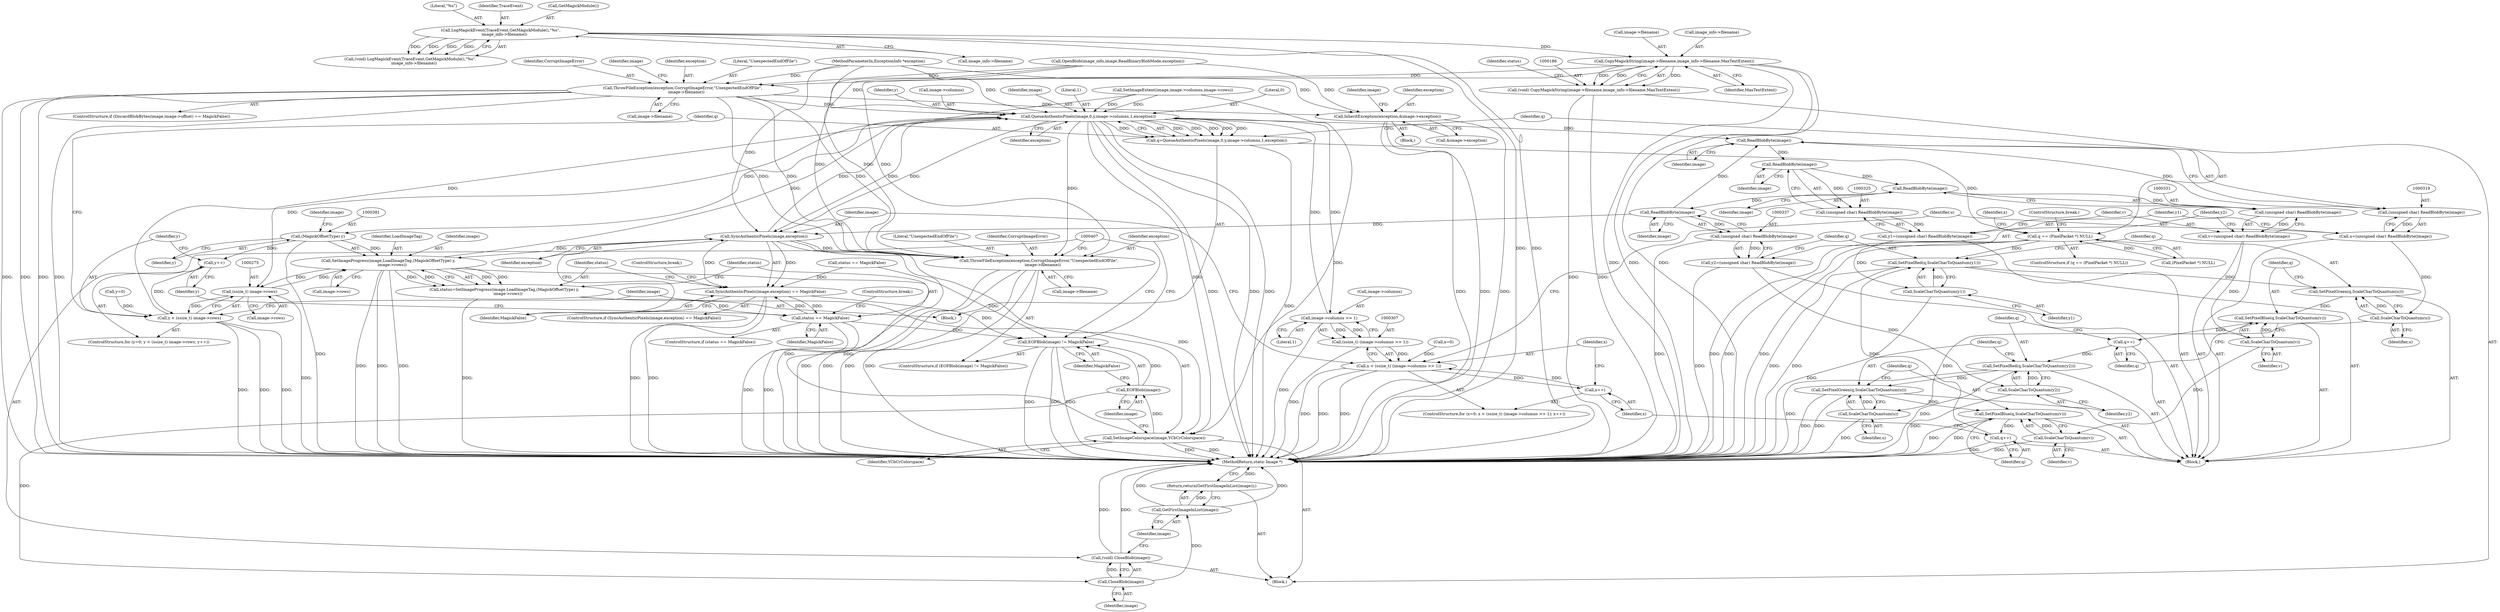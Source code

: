 digraph "0_ImageMagick_f6e9d0d9955e85bdd7540b251cd50d598dacc5e6_68@pointer" {
"1000187" [label="(Call,CopyMagickString(image->filename,image_info->filename,MaxTextExtent))"];
"1000135" [label="(Call,LogMagickEvent(TraceEvent,GetMagickModule(),\"%s\",\n      image_info->filename))"];
"1000185" [label="(Call,(void) CopyMagickString(image->filename,image_info->filename,MaxTextExtent))"];
"1000218" [label="(Call,ThrowFileException(exception,CorruptImageError,\"UnexpectedEndOfFile\",\n      image->filename))"];
"1000259" [label="(Call,InheritException(exception,&image->exception))"];
"1000284" [label="(Call,QueueAuthenticPixels(image,0,y,image->columns,1,exception))"];
"1000282" [label="(Call,q=QueueAuthenticPixels(image,0,y,image->columns,1,exception))"];
"1000294" [label="(Call,q == (PixelPacket *) NULL)"];
"1000340" [label="(Call,SetPixelRed(q,ScaleCharToQuantum(y1)))"];
"1000344" [label="(Call,SetPixelGreen(q,ScaleCharToQuantum(u)))"];
"1000348" [label="(Call,SetPixelBlue(q,ScaleCharToQuantum(v)))"];
"1000352" [label="(Call,q++)"];
"1000354" [label="(Call,SetPixelRed(q,ScaleCharToQuantum(y2)))"];
"1000358" [label="(Call,SetPixelGreen(q,ScaleCharToQuantum(u)))"];
"1000362" [label="(Call,SetPixelBlue(q,ScaleCharToQuantum(v)))"];
"1000366" [label="(Call,q++)"];
"1000308" [label="(Call,image->columns >> 1)"];
"1000306" [label="(Call,(ssize_t) (image->columns >> 1))"];
"1000304" [label="(Call,x < (ssize_t) (image->columns >> 1))"];
"1000313" [label="(Call,x++)"];
"1000320" [label="(Call,ReadBlobByte(image))"];
"1000318" [label="(Call,(unsigned char) ReadBlobByte(image))"];
"1000316" [label="(Call,u=(unsigned char) ReadBlobByte(image))"];
"1000346" [label="(Call,ScaleCharToQuantum(u))"];
"1000360" [label="(Call,ScaleCharToQuantum(u))"];
"1000326" [label="(Call,ReadBlobByte(image))"];
"1000324" [label="(Call,(unsigned char) ReadBlobByte(image))"];
"1000322" [label="(Call,y1=(unsigned char) ReadBlobByte(image))"];
"1000342" [label="(Call,ScaleCharToQuantum(y1))"];
"1000332" [label="(Call,ReadBlobByte(image))"];
"1000330" [label="(Call,(unsigned char) ReadBlobByte(image))"];
"1000328" [label="(Call,v=(unsigned char) ReadBlobByte(image))"];
"1000350" [label="(Call,ScaleCharToQuantum(v))"];
"1000364" [label="(Call,ScaleCharToQuantum(v))"];
"1000338" [label="(Call,ReadBlobByte(image))"];
"1000336" [label="(Call,(unsigned char) ReadBlobByte(image))"];
"1000334" [label="(Call,y2=(unsigned char) ReadBlobByte(image))"];
"1000356" [label="(Call,ScaleCharToQuantum(y2))"];
"1000370" [label="(Call,SyncAuthenticPixels(image,exception))"];
"1000369" [label="(Call,SyncAuthenticPixels(image,exception) == MagickFalse)"];
"1000387" [label="(Call,status == MagickFalse)"];
"1000395" [label="(Call,EOFBlob(image) != MagickFalse)"];
"1000377" [label="(Call,SetImageProgress(image,LoadImageTag,(MagickOffsetType) y,\n      image->rows))"];
"1000274" [label="(Call,(ssize_t) image->rows)"];
"1000272" [label="(Call,y < (ssize_t) image->rows)"];
"1000375" [label="(Call,status=SetImageProgress(image,LoadImageTag,(MagickOffsetType) y,\n      image->rows))"];
"1000391" [label="(Call,SetImageColorspace(image,YCbCrColorspace))"];
"1000396" [label="(Call,EOFBlob(image))"];
"1000408" [label="(Call,CloseBlob(image))"];
"1000406" [label="(Call,(void) CloseBlob(image))"];
"1000411" [label="(Call,GetFirstImageInList(image))"];
"1000410" [label="(Return,return(GetFirstImageInList(image));)"];
"1000399" [label="(Call,ThrowFileException(exception,CorruptImageError,\"UnexpectedEndOfFile\",\n      image->filename))"];
"1000380" [label="(Call,(MagickOffsetType) y)"];
"1000279" [label="(Call,y++)"];
"1000135" [label="(Call,LogMagickEvent(TraceEvent,GetMagickModule(),\"%s\",\n      image_info->filename))"];
"1000219" [label="(Identifier,exception)"];
"1000274" [label="(Call,(ssize_t) image->rows)"];
"1000357" [label="(Identifier,y2)"];
"1000272" [label="(Call,y < (ssize_t) image->rows)"];
"1000191" [label="(Call,image_info->filename)"];
"1000371" [label="(Identifier,image)"];
"1000393" [label="(Identifier,YCbCrColorspace)"];
"1000392" [label="(Identifier,image)"];
"1000378" [label="(Identifier,image)"];
"1000384" [label="(Identifier,image)"];
"1000320" [label="(Call,ReadBlobByte(image))"];
"1000280" [label="(Identifier,y)"];
"1000360" [label="(Call,ScaleCharToQuantum(u))"];
"1000406" [label="(Call,(void) CloseBlob(image))"];
"1000394" [label="(ControlStructure,if (EOFBlob(image) != MagickFalse))"];
"1000291" [label="(Literal,1)"];
"1000292" [label="(Identifier,exception)"];
"1000377" [label="(Call,SetImageProgress(image,LoadImageTag,(MagickOffsetType) y,\n      image->rows))"];
"1000281" [label="(Block,)"];
"1000345" [label="(Identifier,q)"];
"1000196" [label="(Identifier,status)"];
"1000391" [label="(Call,SetImageColorspace(image,YCbCrColorspace))"];
"1000304" [label="(Call,x < (ssize_t) (image->columns >> 1))"];
"1000390" [label="(ControlStructure,break;)"];
"1000396" [label="(Call,EOFBlob(image))"];
"1000282" [label="(Call,q=QueueAuthenticPixels(image,0,y,image->columns,1,exception))"];
"1000312" [label="(Literal,1)"];
"1000398" [label="(Identifier,MagickFalse)"];
"1000410" [label="(Return,return(GetFirstImageInList(image));)"];
"1000366" [label="(Call,q++)"];
"1000222" [label="(Call,image->filename)"];
"1000344" [label="(Call,SetPixelGreen(q,ScaleCharToQuantum(u)))"];
"1000349" [label="(Identifier,q)"];
"1000369" [label="(Call,SyncAuthenticPixels(image,exception) == MagickFalse)"];
"1000327" [label="(Identifier,image)"];
"1000356" [label="(Call,ScaleCharToQuantum(y2))"];
"1000380" [label="(Call,(MagickOffsetType) y)"];
"1000306" [label="(Call,(ssize_t) (image->columns >> 1))"];
"1000361" [label="(Identifier,u)"];
"1000293" [label="(ControlStructure,if (q == (PixelPacket *) NULL))"];
"1000185" [label="(Call,(void) CopyMagickString(image->filename,image_info->filename,MaxTextExtent))"];
"1000300" [label="(ControlStructure,for (x=0; x < (ssize_t) (image->columns >> 1); x++))"];
"1000374" [label="(ControlStructure,break;)"];
"1000382" [label="(Identifier,y)"];
"1000104" [label="(MethodParameterIn,ExceptionInfo *exception)"];
"1000340" [label="(Call,SetPixelRed(q,ScaleCharToQuantum(y1)))"];
"1000288" [label="(Call,image->columns)"];
"1000373" [label="(Identifier,MagickFalse)"];
"1000261" [label="(Call,&image->exception)"];
"1000294" [label="(Call,q == (PixelPacket *) NULL)"];
"1000328" [label="(Call,v=(unsigned char) ReadBlobByte(image))"];
"1000376" [label="(Identifier,status)"];
"1000286" [label="(Literal,0)"];
"1000339" [label="(Identifier,image)"];
"1000309" [label="(Call,image->columns)"];
"1000283" [label="(Identifier,q)"];
"1000367" [label="(Identifier,q)"];
"1000299" [label="(ControlStructure,break;)"];
"1000364" [label="(Call,ScaleCharToQuantum(v))"];
"1000329" [label="(Identifier,v)"];
"1000318" [label="(Call,(unsigned char) ReadBlobByte(image))"];
"1000412" [label="(Identifier,image)"];
"1000363" [label="(Identifier,q)"];
"1000323" [label="(Identifier,y1)"];
"1000260" [label="(Identifier,exception)"];
"1000350" [label="(Call,ScaleCharToQuantum(v))"];
"1000411" [label="(Call,GetFirstImageInList(image))"];
"1000359" [label="(Identifier,q)"];
"1000346" [label="(Call,ScaleCharToQuantum(u))"];
"1000399" [label="(Call,ThrowFileException(exception,CorruptImageError,\"UnexpectedEndOfFile\",\n      image->filename))"];
"1000284" [label="(Call,QueueAuthenticPixels(image,0,y,image->columns,1,exception))"];
"1000343" [label="(Identifier,y1)"];
"1000375" [label="(Call,status=SetImageProgress(image,LoadImageTag,(MagickOffsetType) y,\n      image->rows))"];
"1000313" [label="(Call,x++)"];
"1000287" [label="(Identifier,y)"];
"1000259" [label="(Call,InheritException(exception,&image->exception))"];
"1000139" [label="(Call,image_info->filename)"];
"1000221" [label="(Literal,\"UnexpectedEndOfFile\")"];
"1000332" [label="(Call,ReadBlobByte(image))"];
"1000267" [label="(Identifier,image)"];
"1000333" [label="(Identifier,image)"];
"1000342" [label="(Call,ScaleCharToQuantum(y1))"];
"1000387" [label="(Call,status == MagickFalse)"];
"1000268" [label="(ControlStructure,for (y=0; y < (ssize_t) image->rows; y++))"];
"1000354" [label="(Call,SetPixelRed(q,ScaleCharToQuantum(y2)))"];
"1000324" [label="(Call,(unsigned char) ReadBlobByte(image))"];
"1000403" [label="(Call,image->filename)"];
"1000401" [label="(Identifier,CorruptImageError)"];
"1000138" [label="(Literal,\"%s\")"];
"1000295" [label="(Identifier,q)"];
"1000370" [label="(Call,SyncAuthenticPixels(image,exception))"];
"1000352" [label="(Call,q++)"];
"1000302" [label="(Identifier,x)"];
"1000187" [label="(Call,CopyMagickString(image->filename,image_info->filename,MaxTextExtent))"];
"1000413" [label="(MethodReturn,static Image *)"];
"1000315" [label="(Block,)"];
"1000279" [label="(Call,y++)"];
"1000317" [label="(Identifier,u)"];
"1000395" [label="(Call,EOFBlob(image) != MagickFalse)"];
"1000136" [label="(Identifier,TraceEvent)"];
"1000296" [label="(Call,(PixelPacket *) NULL)"];
"1000188" [label="(Call,image->filename)"];
"1000358" [label="(Call,SetPixelGreen(q,ScaleCharToQuantum(u)))"];
"1000314" [label="(Identifier,x)"];
"1000338" [label="(Call,ReadBlobByte(image))"];
"1000330" [label="(Call,(unsigned char) ReadBlobByte(image))"];
"1000348" [label="(Call,SetPixelBlue(q,ScaleCharToQuantum(v)))"];
"1000322" [label="(Call,y1=(unsigned char) ReadBlobByte(image))"];
"1000220" [label="(Identifier,CorruptImageError)"];
"1000218" [label="(Call,ThrowFileException(exception,CorruptImageError,\"UnexpectedEndOfFile\",\n      image->filename))"];
"1000409" [label="(Identifier,image)"];
"1000137" [label="(Call,GetMagickModule())"];
"1000351" [label="(Identifier,v)"];
"1000388" [label="(Identifier,status)"];
"1000246" [label="(Call,SetImageExtent(image,image->columns,image->rows))"];
"1000197" [label="(Call,OpenBlob(image_info,image,ReadBinaryBlobMode,exception))"];
"1000269" [label="(Call,y=0)"];
"1000273" [label="(Identifier,y)"];
"1000397" [label="(Identifier,image)"];
"1000326" [label="(Call,ReadBlobByte(image))"];
"1000386" [label="(ControlStructure,if (status == MagickFalse))"];
"1000365" [label="(Identifier,v)"];
"1000194" [label="(Identifier,MaxTextExtent)"];
"1000402" [label="(Literal,\"UnexpectedEndOfFile\")"];
"1000334" [label="(Call,y2=(unsigned char) ReadBlobByte(image))"];
"1000383" [label="(Call,image->rows)"];
"1000210" [label="(ControlStructure,if (DiscardBlobBytes(image,image->offset) == MagickFalse))"];
"1000258" [label="(Block,)"];
"1000133" [label="(Call,(void) LogMagickEvent(TraceEvent,GetMagickModule(),\"%s\",\n      image_info->filename))"];
"1000389" [label="(Identifier,MagickFalse)"];
"1000408" [label="(Call,CloseBlob(image))"];
"1000305" [label="(Identifier,x)"];
"1000372" [label="(Identifier,exception)"];
"1000341" [label="(Identifier,q)"];
"1000301" [label="(Call,x=0)"];
"1000227" [label="(Identifier,image)"];
"1000308" [label="(Call,image->columns >> 1)"];
"1000347" [label="(Identifier,u)"];
"1000355" [label="(Identifier,q)"];
"1000335" [label="(Identifier,y2)"];
"1000400" [label="(Identifier,exception)"];
"1000105" [label="(Block,)"];
"1000285" [label="(Identifier,image)"];
"1000321" [label="(Identifier,image)"];
"1000316" [label="(Call,u=(unsigned char) ReadBlobByte(image))"];
"1000379" [label="(Identifier,LoadImageTag)"];
"1000353" [label="(Identifier,q)"];
"1000336" [label="(Call,(unsigned char) ReadBlobByte(image))"];
"1000276" [label="(Call,image->rows)"];
"1000362" [label="(Call,SetPixelBlue(q,ScaleCharToQuantum(v)))"];
"1000368" [label="(ControlStructure,if (SyncAuthenticPixels(image,exception) == MagickFalse))"];
"1000255" [label="(Call,status == MagickFalse)"];
"1000187" -> "1000185"  [label="AST: "];
"1000187" -> "1000194"  [label="CFG: "];
"1000188" -> "1000187"  [label="AST: "];
"1000191" -> "1000187"  [label="AST: "];
"1000194" -> "1000187"  [label="AST: "];
"1000185" -> "1000187"  [label="CFG: "];
"1000187" -> "1000413"  [label="DDG: "];
"1000187" -> "1000413"  [label="DDG: "];
"1000187" -> "1000413"  [label="DDG: "];
"1000187" -> "1000185"  [label="DDG: "];
"1000187" -> "1000185"  [label="DDG: "];
"1000187" -> "1000185"  [label="DDG: "];
"1000135" -> "1000187"  [label="DDG: "];
"1000187" -> "1000218"  [label="DDG: "];
"1000187" -> "1000399"  [label="DDG: "];
"1000135" -> "1000133"  [label="AST: "];
"1000135" -> "1000139"  [label="CFG: "];
"1000136" -> "1000135"  [label="AST: "];
"1000137" -> "1000135"  [label="AST: "];
"1000138" -> "1000135"  [label="AST: "];
"1000139" -> "1000135"  [label="AST: "];
"1000133" -> "1000135"  [label="CFG: "];
"1000135" -> "1000413"  [label="DDG: "];
"1000135" -> "1000413"  [label="DDG: "];
"1000135" -> "1000133"  [label="DDG: "];
"1000135" -> "1000133"  [label="DDG: "];
"1000135" -> "1000133"  [label="DDG: "];
"1000135" -> "1000133"  [label="DDG: "];
"1000185" -> "1000105"  [label="AST: "];
"1000186" -> "1000185"  [label="AST: "];
"1000196" -> "1000185"  [label="CFG: "];
"1000185" -> "1000413"  [label="DDG: "];
"1000185" -> "1000413"  [label="DDG: "];
"1000218" -> "1000210"  [label="AST: "];
"1000218" -> "1000222"  [label="CFG: "];
"1000219" -> "1000218"  [label="AST: "];
"1000220" -> "1000218"  [label="AST: "];
"1000221" -> "1000218"  [label="AST: "];
"1000222" -> "1000218"  [label="AST: "];
"1000227" -> "1000218"  [label="CFG: "];
"1000218" -> "1000413"  [label="DDG: "];
"1000218" -> "1000413"  [label="DDG: "];
"1000218" -> "1000413"  [label="DDG: "];
"1000218" -> "1000413"  [label="DDG: "];
"1000197" -> "1000218"  [label="DDG: "];
"1000104" -> "1000218"  [label="DDG: "];
"1000218" -> "1000259"  [label="DDG: "];
"1000218" -> "1000284"  [label="DDG: "];
"1000218" -> "1000399"  [label="DDG: "];
"1000218" -> "1000399"  [label="DDG: "];
"1000218" -> "1000399"  [label="DDG: "];
"1000259" -> "1000258"  [label="AST: "];
"1000259" -> "1000261"  [label="CFG: "];
"1000260" -> "1000259"  [label="AST: "];
"1000261" -> "1000259"  [label="AST: "];
"1000267" -> "1000259"  [label="CFG: "];
"1000259" -> "1000413"  [label="DDG: "];
"1000259" -> "1000413"  [label="DDG: "];
"1000259" -> "1000413"  [label="DDG: "];
"1000197" -> "1000259"  [label="DDG: "];
"1000104" -> "1000259"  [label="DDG: "];
"1000284" -> "1000282"  [label="AST: "];
"1000284" -> "1000292"  [label="CFG: "];
"1000285" -> "1000284"  [label="AST: "];
"1000286" -> "1000284"  [label="AST: "];
"1000287" -> "1000284"  [label="AST: "];
"1000288" -> "1000284"  [label="AST: "];
"1000291" -> "1000284"  [label="AST: "];
"1000292" -> "1000284"  [label="AST: "];
"1000282" -> "1000284"  [label="CFG: "];
"1000284" -> "1000413"  [label="DDG: "];
"1000284" -> "1000413"  [label="DDG: "];
"1000284" -> "1000413"  [label="DDG: "];
"1000284" -> "1000282"  [label="DDG: "];
"1000284" -> "1000282"  [label="DDG: "];
"1000284" -> "1000282"  [label="DDG: "];
"1000284" -> "1000282"  [label="DDG: "];
"1000284" -> "1000282"  [label="DDG: "];
"1000284" -> "1000282"  [label="DDG: "];
"1000377" -> "1000284"  [label="DDG: "];
"1000246" -> "1000284"  [label="DDG: "];
"1000246" -> "1000284"  [label="DDG: "];
"1000272" -> "1000284"  [label="DDG: "];
"1000308" -> "1000284"  [label="DDG: "];
"1000197" -> "1000284"  [label="DDG: "];
"1000370" -> "1000284"  [label="DDG: "];
"1000104" -> "1000284"  [label="DDG: "];
"1000284" -> "1000308"  [label="DDG: "];
"1000284" -> "1000320"  [label="DDG: "];
"1000284" -> "1000370"  [label="DDG: "];
"1000284" -> "1000370"  [label="DDG: "];
"1000284" -> "1000380"  [label="DDG: "];
"1000284" -> "1000391"  [label="DDG: "];
"1000284" -> "1000399"  [label="DDG: "];
"1000282" -> "1000281"  [label="AST: "];
"1000283" -> "1000282"  [label="AST: "];
"1000295" -> "1000282"  [label="CFG: "];
"1000282" -> "1000413"  [label="DDG: "];
"1000282" -> "1000294"  [label="DDG: "];
"1000294" -> "1000293"  [label="AST: "];
"1000294" -> "1000296"  [label="CFG: "];
"1000295" -> "1000294"  [label="AST: "];
"1000296" -> "1000294"  [label="AST: "];
"1000299" -> "1000294"  [label="CFG: "];
"1000302" -> "1000294"  [label="CFG: "];
"1000294" -> "1000413"  [label="DDG: "];
"1000294" -> "1000413"  [label="DDG: "];
"1000294" -> "1000413"  [label="DDG: "];
"1000296" -> "1000294"  [label="DDG: "];
"1000294" -> "1000340"  [label="DDG: "];
"1000340" -> "1000315"  [label="AST: "];
"1000340" -> "1000342"  [label="CFG: "];
"1000341" -> "1000340"  [label="AST: "];
"1000342" -> "1000340"  [label="AST: "];
"1000345" -> "1000340"  [label="CFG: "];
"1000340" -> "1000413"  [label="DDG: "];
"1000340" -> "1000413"  [label="DDG: "];
"1000366" -> "1000340"  [label="DDG: "];
"1000342" -> "1000340"  [label="DDG: "];
"1000340" -> "1000344"  [label="DDG: "];
"1000344" -> "1000315"  [label="AST: "];
"1000344" -> "1000346"  [label="CFG: "];
"1000345" -> "1000344"  [label="AST: "];
"1000346" -> "1000344"  [label="AST: "];
"1000349" -> "1000344"  [label="CFG: "];
"1000346" -> "1000344"  [label="DDG: "];
"1000344" -> "1000348"  [label="DDG: "];
"1000348" -> "1000315"  [label="AST: "];
"1000348" -> "1000350"  [label="CFG: "];
"1000349" -> "1000348"  [label="AST: "];
"1000350" -> "1000348"  [label="AST: "];
"1000353" -> "1000348"  [label="CFG: "];
"1000350" -> "1000348"  [label="DDG: "];
"1000348" -> "1000352"  [label="DDG: "];
"1000352" -> "1000315"  [label="AST: "];
"1000352" -> "1000353"  [label="CFG: "];
"1000353" -> "1000352"  [label="AST: "];
"1000355" -> "1000352"  [label="CFG: "];
"1000352" -> "1000354"  [label="DDG: "];
"1000354" -> "1000315"  [label="AST: "];
"1000354" -> "1000356"  [label="CFG: "];
"1000355" -> "1000354"  [label="AST: "];
"1000356" -> "1000354"  [label="AST: "];
"1000359" -> "1000354"  [label="CFG: "];
"1000354" -> "1000413"  [label="DDG: "];
"1000354" -> "1000413"  [label="DDG: "];
"1000356" -> "1000354"  [label="DDG: "];
"1000354" -> "1000358"  [label="DDG: "];
"1000358" -> "1000315"  [label="AST: "];
"1000358" -> "1000360"  [label="CFG: "];
"1000359" -> "1000358"  [label="AST: "];
"1000360" -> "1000358"  [label="AST: "];
"1000363" -> "1000358"  [label="CFG: "];
"1000358" -> "1000413"  [label="DDG: "];
"1000358" -> "1000413"  [label="DDG: "];
"1000360" -> "1000358"  [label="DDG: "];
"1000358" -> "1000362"  [label="DDG: "];
"1000362" -> "1000315"  [label="AST: "];
"1000362" -> "1000364"  [label="CFG: "];
"1000363" -> "1000362"  [label="AST: "];
"1000364" -> "1000362"  [label="AST: "];
"1000367" -> "1000362"  [label="CFG: "];
"1000362" -> "1000413"  [label="DDG: "];
"1000362" -> "1000413"  [label="DDG: "];
"1000364" -> "1000362"  [label="DDG: "];
"1000362" -> "1000366"  [label="DDG: "];
"1000366" -> "1000315"  [label="AST: "];
"1000366" -> "1000367"  [label="CFG: "];
"1000367" -> "1000366"  [label="AST: "];
"1000314" -> "1000366"  [label="CFG: "];
"1000366" -> "1000413"  [label="DDG: "];
"1000308" -> "1000306"  [label="AST: "];
"1000308" -> "1000312"  [label="CFG: "];
"1000309" -> "1000308"  [label="AST: "];
"1000312" -> "1000308"  [label="AST: "];
"1000306" -> "1000308"  [label="CFG: "];
"1000308" -> "1000413"  [label="DDG: "];
"1000308" -> "1000306"  [label="DDG: "];
"1000308" -> "1000306"  [label="DDG: "];
"1000306" -> "1000304"  [label="AST: "];
"1000307" -> "1000306"  [label="AST: "];
"1000304" -> "1000306"  [label="CFG: "];
"1000306" -> "1000413"  [label="DDG: "];
"1000306" -> "1000304"  [label="DDG: "];
"1000304" -> "1000300"  [label="AST: "];
"1000305" -> "1000304"  [label="AST: "];
"1000317" -> "1000304"  [label="CFG: "];
"1000371" -> "1000304"  [label="CFG: "];
"1000304" -> "1000413"  [label="DDG: "];
"1000304" -> "1000413"  [label="DDG: "];
"1000304" -> "1000413"  [label="DDG: "];
"1000301" -> "1000304"  [label="DDG: "];
"1000313" -> "1000304"  [label="DDG: "];
"1000304" -> "1000313"  [label="DDG: "];
"1000313" -> "1000300"  [label="AST: "];
"1000313" -> "1000314"  [label="CFG: "];
"1000314" -> "1000313"  [label="AST: "];
"1000305" -> "1000313"  [label="CFG: "];
"1000320" -> "1000318"  [label="AST: "];
"1000320" -> "1000321"  [label="CFG: "];
"1000321" -> "1000320"  [label="AST: "];
"1000318" -> "1000320"  [label="CFG: "];
"1000320" -> "1000318"  [label="DDG: "];
"1000338" -> "1000320"  [label="DDG: "];
"1000320" -> "1000326"  [label="DDG: "];
"1000318" -> "1000316"  [label="AST: "];
"1000319" -> "1000318"  [label="AST: "];
"1000316" -> "1000318"  [label="CFG: "];
"1000318" -> "1000316"  [label="DDG: "];
"1000316" -> "1000315"  [label="AST: "];
"1000317" -> "1000316"  [label="AST: "];
"1000323" -> "1000316"  [label="CFG: "];
"1000316" -> "1000346"  [label="DDG: "];
"1000346" -> "1000347"  [label="CFG: "];
"1000347" -> "1000346"  [label="AST: "];
"1000346" -> "1000360"  [label="DDG: "];
"1000360" -> "1000361"  [label="CFG: "];
"1000361" -> "1000360"  [label="AST: "];
"1000360" -> "1000413"  [label="DDG: "];
"1000326" -> "1000324"  [label="AST: "];
"1000326" -> "1000327"  [label="CFG: "];
"1000327" -> "1000326"  [label="AST: "];
"1000324" -> "1000326"  [label="CFG: "];
"1000326" -> "1000324"  [label="DDG: "];
"1000326" -> "1000332"  [label="DDG: "];
"1000324" -> "1000322"  [label="AST: "];
"1000325" -> "1000324"  [label="AST: "];
"1000322" -> "1000324"  [label="CFG: "];
"1000324" -> "1000322"  [label="DDG: "];
"1000322" -> "1000315"  [label="AST: "];
"1000323" -> "1000322"  [label="AST: "];
"1000329" -> "1000322"  [label="CFG: "];
"1000322" -> "1000342"  [label="DDG: "];
"1000342" -> "1000343"  [label="CFG: "];
"1000343" -> "1000342"  [label="AST: "];
"1000342" -> "1000413"  [label="DDG: "];
"1000332" -> "1000330"  [label="AST: "];
"1000332" -> "1000333"  [label="CFG: "];
"1000333" -> "1000332"  [label="AST: "];
"1000330" -> "1000332"  [label="CFG: "];
"1000332" -> "1000330"  [label="DDG: "];
"1000332" -> "1000338"  [label="DDG: "];
"1000330" -> "1000328"  [label="AST: "];
"1000331" -> "1000330"  [label="AST: "];
"1000328" -> "1000330"  [label="CFG: "];
"1000330" -> "1000328"  [label="DDG: "];
"1000328" -> "1000315"  [label="AST: "];
"1000329" -> "1000328"  [label="AST: "];
"1000335" -> "1000328"  [label="CFG: "];
"1000328" -> "1000350"  [label="DDG: "];
"1000350" -> "1000351"  [label="CFG: "];
"1000351" -> "1000350"  [label="AST: "];
"1000350" -> "1000364"  [label="DDG: "];
"1000364" -> "1000365"  [label="CFG: "];
"1000365" -> "1000364"  [label="AST: "];
"1000364" -> "1000413"  [label="DDG: "];
"1000338" -> "1000336"  [label="AST: "];
"1000338" -> "1000339"  [label="CFG: "];
"1000339" -> "1000338"  [label="AST: "];
"1000336" -> "1000338"  [label="CFG: "];
"1000338" -> "1000336"  [label="DDG: "];
"1000338" -> "1000370"  [label="DDG: "];
"1000336" -> "1000334"  [label="AST: "];
"1000337" -> "1000336"  [label="AST: "];
"1000334" -> "1000336"  [label="CFG: "];
"1000336" -> "1000413"  [label="DDG: "];
"1000336" -> "1000334"  [label="DDG: "];
"1000334" -> "1000315"  [label="AST: "];
"1000335" -> "1000334"  [label="AST: "];
"1000341" -> "1000334"  [label="CFG: "];
"1000334" -> "1000413"  [label="DDG: "];
"1000334" -> "1000356"  [label="DDG: "];
"1000356" -> "1000357"  [label="CFG: "];
"1000357" -> "1000356"  [label="AST: "];
"1000356" -> "1000413"  [label="DDG: "];
"1000370" -> "1000369"  [label="AST: "];
"1000370" -> "1000372"  [label="CFG: "];
"1000371" -> "1000370"  [label="AST: "];
"1000372" -> "1000370"  [label="AST: "];
"1000373" -> "1000370"  [label="CFG: "];
"1000370" -> "1000413"  [label="DDG: "];
"1000370" -> "1000369"  [label="DDG: "];
"1000370" -> "1000369"  [label="DDG: "];
"1000104" -> "1000370"  [label="DDG: "];
"1000370" -> "1000377"  [label="DDG: "];
"1000370" -> "1000391"  [label="DDG: "];
"1000370" -> "1000399"  [label="DDG: "];
"1000369" -> "1000368"  [label="AST: "];
"1000369" -> "1000373"  [label="CFG: "];
"1000373" -> "1000369"  [label="AST: "];
"1000374" -> "1000369"  [label="CFG: "];
"1000376" -> "1000369"  [label="CFG: "];
"1000369" -> "1000413"  [label="DDG: "];
"1000369" -> "1000413"  [label="DDG: "];
"1000387" -> "1000369"  [label="DDG: "];
"1000255" -> "1000369"  [label="DDG: "];
"1000369" -> "1000387"  [label="DDG: "];
"1000369" -> "1000395"  [label="DDG: "];
"1000387" -> "1000386"  [label="AST: "];
"1000387" -> "1000389"  [label="CFG: "];
"1000388" -> "1000387"  [label="AST: "];
"1000389" -> "1000387"  [label="AST: "];
"1000390" -> "1000387"  [label="CFG: "];
"1000280" -> "1000387"  [label="CFG: "];
"1000387" -> "1000413"  [label="DDG: "];
"1000387" -> "1000413"  [label="DDG: "];
"1000375" -> "1000387"  [label="DDG: "];
"1000387" -> "1000395"  [label="DDG: "];
"1000395" -> "1000394"  [label="AST: "];
"1000395" -> "1000398"  [label="CFG: "];
"1000396" -> "1000395"  [label="AST: "];
"1000398" -> "1000395"  [label="AST: "];
"1000400" -> "1000395"  [label="CFG: "];
"1000407" -> "1000395"  [label="CFG: "];
"1000395" -> "1000413"  [label="DDG: "];
"1000395" -> "1000413"  [label="DDG: "];
"1000395" -> "1000413"  [label="DDG: "];
"1000396" -> "1000395"  [label="DDG: "];
"1000255" -> "1000395"  [label="DDG: "];
"1000377" -> "1000375"  [label="AST: "];
"1000377" -> "1000383"  [label="CFG: "];
"1000378" -> "1000377"  [label="AST: "];
"1000379" -> "1000377"  [label="AST: "];
"1000380" -> "1000377"  [label="AST: "];
"1000383" -> "1000377"  [label="AST: "];
"1000375" -> "1000377"  [label="CFG: "];
"1000377" -> "1000413"  [label="DDG: "];
"1000377" -> "1000413"  [label="DDG: "];
"1000377" -> "1000413"  [label="DDG: "];
"1000377" -> "1000274"  [label="DDG: "];
"1000377" -> "1000375"  [label="DDG: "];
"1000377" -> "1000375"  [label="DDG: "];
"1000377" -> "1000375"  [label="DDG: "];
"1000377" -> "1000375"  [label="DDG: "];
"1000380" -> "1000377"  [label="DDG: "];
"1000274" -> "1000377"  [label="DDG: "];
"1000377" -> "1000391"  [label="DDG: "];
"1000274" -> "1000272"  [label="AST: "];
"1000274" -> "1000276"  [label="CFG: "];
"1000275" -> "1000274"  [label="AST: "];
"1000276" -> "1000274"  [label="AST: "];
"1000272" -> "1000274"  [label="CFG: "];
"1000274" -> "1000413"  [label="DDG: "];
"1000274" -> "1000272"  [label="DDG: "];
"1000246" -> "1000274"  [label="DDG: "];
"1000272" -> "1000268"  [label="AST: "];
"1000273" -> "1000272"  [label="AST: "];
"1000283" -> "1000272"  [label="CFG: "];
"1000392" -> "1000272"  [label="CFG: "];
"1000272" -> "1000413"  [label="DDG: "];
"1000272" -> "1000413"  [label="DDG: "];
"1000272" -> "1000413"  [label="DDG: "];
"1000279" -> "1000272"  [label="DDG: "];
"1000269" -> "1000272"  [label="DDG: "];
"1000375" -> "1000281"  [label="AST: "];
"1000376" -> "1000375"  [label="AST: "];
"1000388" -> "1000375"  [label="CFG: "];
"1000375" -> "1000413"  [label="DDG: "];
"1000391" -> "1000105"  [label="AST: "];
"1000391" -> "1000393"  [label="CFG: "];
"1000392" -> "1000391"  [label="AST: "];
"1000393" -> "1000391"  [label="AST: "];
"1000397" -> "1000391"  [label="CFG: "];
"1000391" -> "1000413"  [label="DDG: "];
"1000391" -> "1000413"  [label="DDG: "];
"1000246" -> "1000391"  [label="DDG: "];
"1000391" -> "1000396"  [label="DDG: "];
"1000396" -> "1000397"  [label="CFG: "];
"1000397" -> "1000396"  [label="AST: "];
"1000398" -> "1000396"  [label="CFG: "];
"1000396" -> "1000408"  [label="DDG: "];
"1000408" -> "1000406"  [label="AST: "];
"1000408" -> "1000409"  [label="CFG: "];
"1000409" -> "1000408"  [label="AST: "];
"1000406" -> "1000408"  [label="CFG: "];
"1000408" -> "1000406"  [label="DDG: "];
"1000408" -> "1000411"  [label="DDG: "];
"1000406" -> "1000105"  [label="AST: "];
"1000407" -> "1000406"  [label="AST: "];
"1000412" -> "1000406"  [label="CFG: "];
"1000406" -> "1000413"  [label="DDG: "];
"1000406" -> "1000413"  [label="DDG: "];
"1000411" -> "1000410"  [label="AST: "];
"1000411" -> "1000412"  [label="CFG: "];
"1000412" -> "1000411"  [label="AST: "];
"1000410" -> "1000411"  [label="CFG: "];
"1000411" -> "1000413"  [label="DDG: "];
"1000411" -> "1000413"  [label="DDG: "];
"1000411" -> "1000410"  [label="DDG: "];
"1000410" -> "1000105"  [label="AST: "];
"1000413" -> "1000410"  [label="CFG: "];
"1000410" -> "1000413"  [label="DDG: "];
"1000399" -> "1000394"  [label="AST: "];
"1000399" -> "1000403"  [label="CFG: "];
"1000400" -> "1000399"  [label="AST: "];
"1000401" -> "1000399"  [label="AST: "];
"1000402" -> "1000399"  [label="AST: "];
"1000403" -> "1000399"  [label="AST: "];
"1000407" -> "1000399"  [label="CFG: "];
"1000399" -> "1000413"  [label="DDG: "];
"1000399" -> "1000413"  [label="DDG: "];
"1000399" -> "1000413"  [label="DDG: "];
"1000399" -> "1000413"  [label="DDG: "];
"1000197" -> "1000399"  [label="DDG: "];
"1000104" -> "1000399"  [label="DDG: "];
"1000380" -> "1000382"  [label="CFG: "];
"1000381" -> "1000380"  [label="AST: "];
"1000382" -> "1000380"  [label="AST: "];
"1000384" -> "1000380"  [label="CFG: "];
"1000380" -> "1000413"  [label="DDG: "];
"1000380" -> "1000279"  [label="DDG: "];
"1000279" -> "1000268"  [label="AST: "];
"1000279" -> "1000280"  [label="CFG: "];
"1000280" -> "1000279"  [label="AST: "];
"1000273" -> "1000279"  [label="CFG: "];
}
